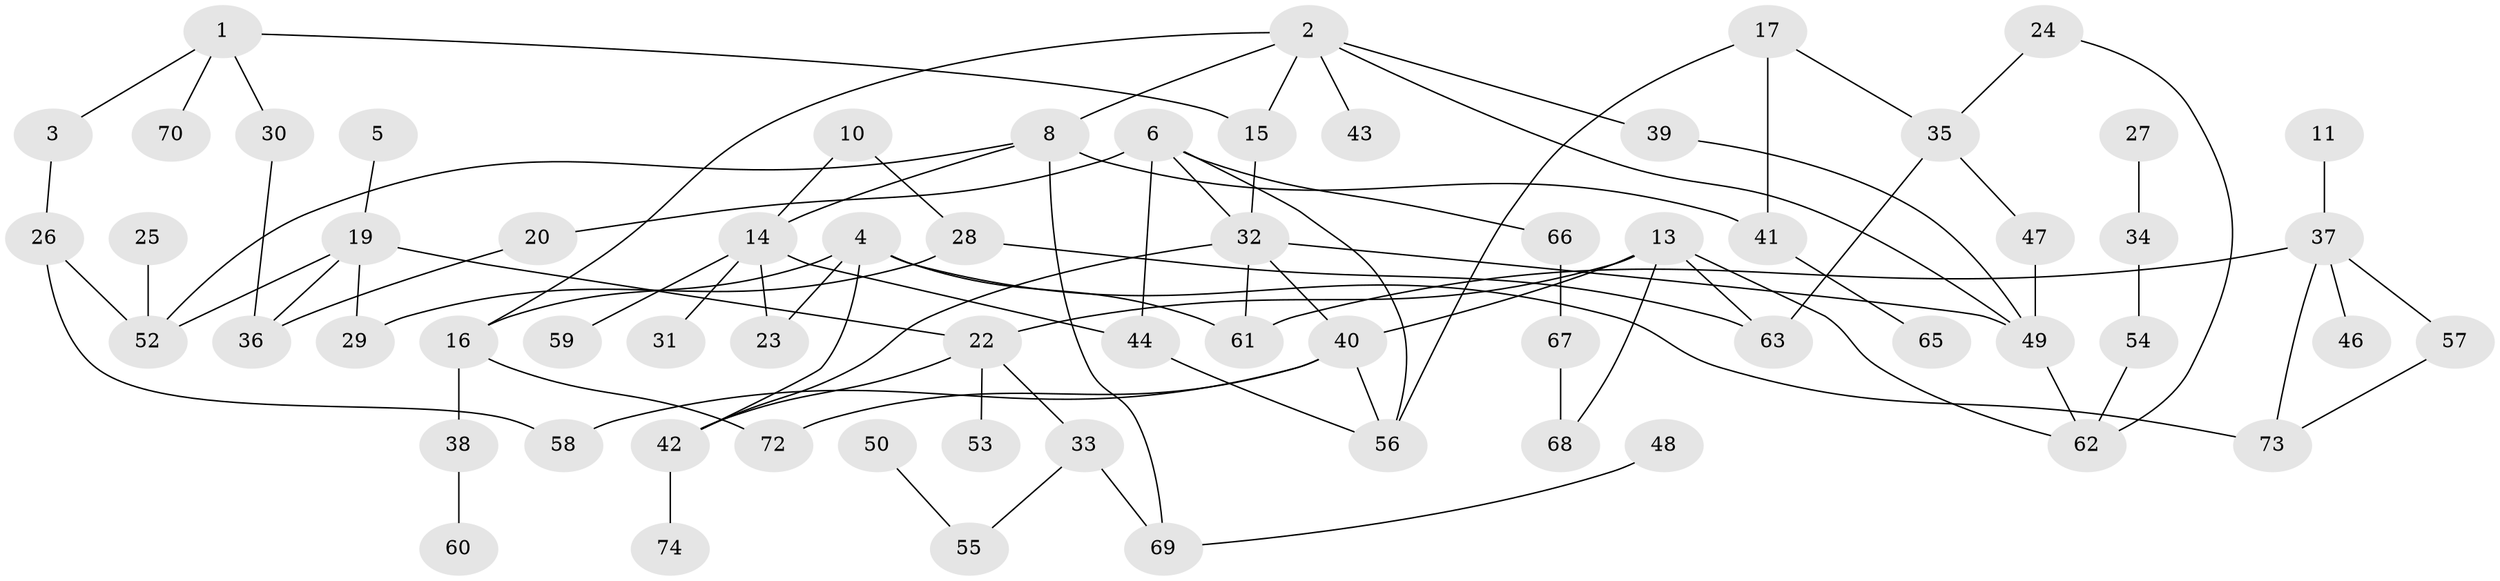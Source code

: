 // original degree distribution, {5: 0.04032258064516129, 2: 0.3225806451612903, 1: 0.25, 0: 0.08064516129032258, 3: 0.16129032258064516, 4: 0.10483870967741936, 6: 0.04032258064516129}
// Generated by graph-tools (version 1.1) at 2025/47/03/04/25 22:47:53]
// undirected, 65 vertices, 90 edges
graph export_dot {
  node [color=gray90,style=filled];
  1;
  2;
  3;
  4;
  5;
  6;
  8;
  10;
  11;
  13;
  14;
  15;
  16;
  17;
  19;
  20;
  22;
  23;
  24;
  25;
  26;
  27;
  28;
  29;
  30;
  31;
  32;
  33;
  34;
  35;
  36;
  37;
  38;
  39;
  40;
  41;
  42;
  43;
  44;
  46;
  47;
  48;
  49;
  50;
  52;
  53;
  54;
  55;
  56;
  57;
  58;
  59;
  60;
  61;
  62;
  63;
  65;
  66;
  67;
  68;
  69;
  70;
  72;
  73;
  74;
  1 -- 3 [weight=1.0];
  1 -- 15 [weight=1.0];
  1 -- 30 [weight=1.0];
  1 -- 70 [weight=1.0];
  2 -- 8 [weight=1.0];
  2 -- 15 [weight=1.0];
  2 -- 16 [weight=1.0];
  2 -- 39 [weight=1.0];
  2 -- 43 [weight=1.0];
  2 -- 49 [weight=1.0];
  3 -- 26 [weight=1.0];
  4 -- 16 [weight=1.0];
  4 -- 23 [weight=1.0];
  4 -- 42 [weight=1.0];
  4 -- 61 [weight=1.0];
  4 -- 73 [weight=1.0];
  5 -- 19 [weight=1.0];
  6 -- 20 [weight=1.0];
  6 -- 32 [weight=1.0];
  6 -- 44 [weight=1.0];
  6 -- 56 [weight=1.0];
  6 -- 66 [weight=1.0];
  8 -- 14 [weight=1.0];
  8 -- 41 [weight=1.0];
  8 -- 52 [weight=1.0];
  8 -- 69 [weight=1.0];
  10 -- 14 [weight=1.0];
  10 -- 28 [weight=1.0];
  11 -- 37 [weight=1.0];
  13 -- 22 [weight=1.0];
  13 -- 40 [weight=1.0];
  13 -- 62 [weight=1.0];
  13 -- 63 [weight=1.0];
  13 -- 68 [weight=1.0];
  14 -- 23 [weight=1.0];
  14 -- 31 [weight=1.0];
  14 -- 44 [weight=1.0];
  14 -- 59 [weight=1.0];
  15 -- 32 [weight=1.0];
  16 -- 38 [weight=1.0];
  16 -- 72 [weight=1.0];
  17 -- 35 [weight=1.0];
  17 -- 41 [weight=1.0];
  17 -- 56 [weight=1.0];
  19 -- 22 [weight=1.0];
  19 -- 29 [weight=1.0];
  19 -- 36 [weight=1.0];
  19 -- 52 [weight=1.0];
  20 -- 36 [weight=1.0];
  22 -- 33 [weight=1.0];
  22 -- 42 [weight=1.0];
  22 -- 53 [weight=1.0];
  24 -- 35 [weight=1.0];
  24 -- 62 [weight=1.0];
  25 -- 52 [weight=1.0];
  26 -- 52 [weight=1.0];
  26 -- 58 [weight=1.0];
  27 -- 34 [weight=1.0];
  28 -- 29 [weight=1.0];
  28 -- 63 [weight=1.0];
  30 -- 36 [weight=1.0];
  32 -- 40 [weight=1.0];
  32 -- 42 [weight=1.0];
  32 -- 49 [weight=1.0];
  32 -- 61 [weight=1.0];
  33 -- 55 [weight=1.0];
  33 -- 69 [weight=1.0];
  34 -- 54 [weight=1.0];
  35 -- 47 [weight=1.0];
  35 -- 63 [weight=1.0];
  37 -- 46 [weight=1.0];
  37 -- 57 [weight=1.0];
  37 -- 61 [weight=1.0];
  37 -- 73 [weight=1.0];
  38 -- 60 [weight=1.0];
  39 -- 49 [weight=1.0];
  40 -- 56 [weight=1.0];
  40 -- 58 [weight=1.0];
  40 -- 72 [weight=1.0];
  41 -- 65 [weight=1.0];
  42 -- 74 [weight=1.0];
  44 -- 56 [weight=1.0];
  47 -- 49 [weight=1.0];
  48 -- 69 [weight=1.0];
  49 -- 62 [weight=1.0];
  50 -- 55 [weight=1.0];
  54 -- 62 [weight=1.0];
  57 -- 73 [weight=1.0];
  66 -- 67 [weight=1.0];
  67 -- 68 [weight=1.0];
}
